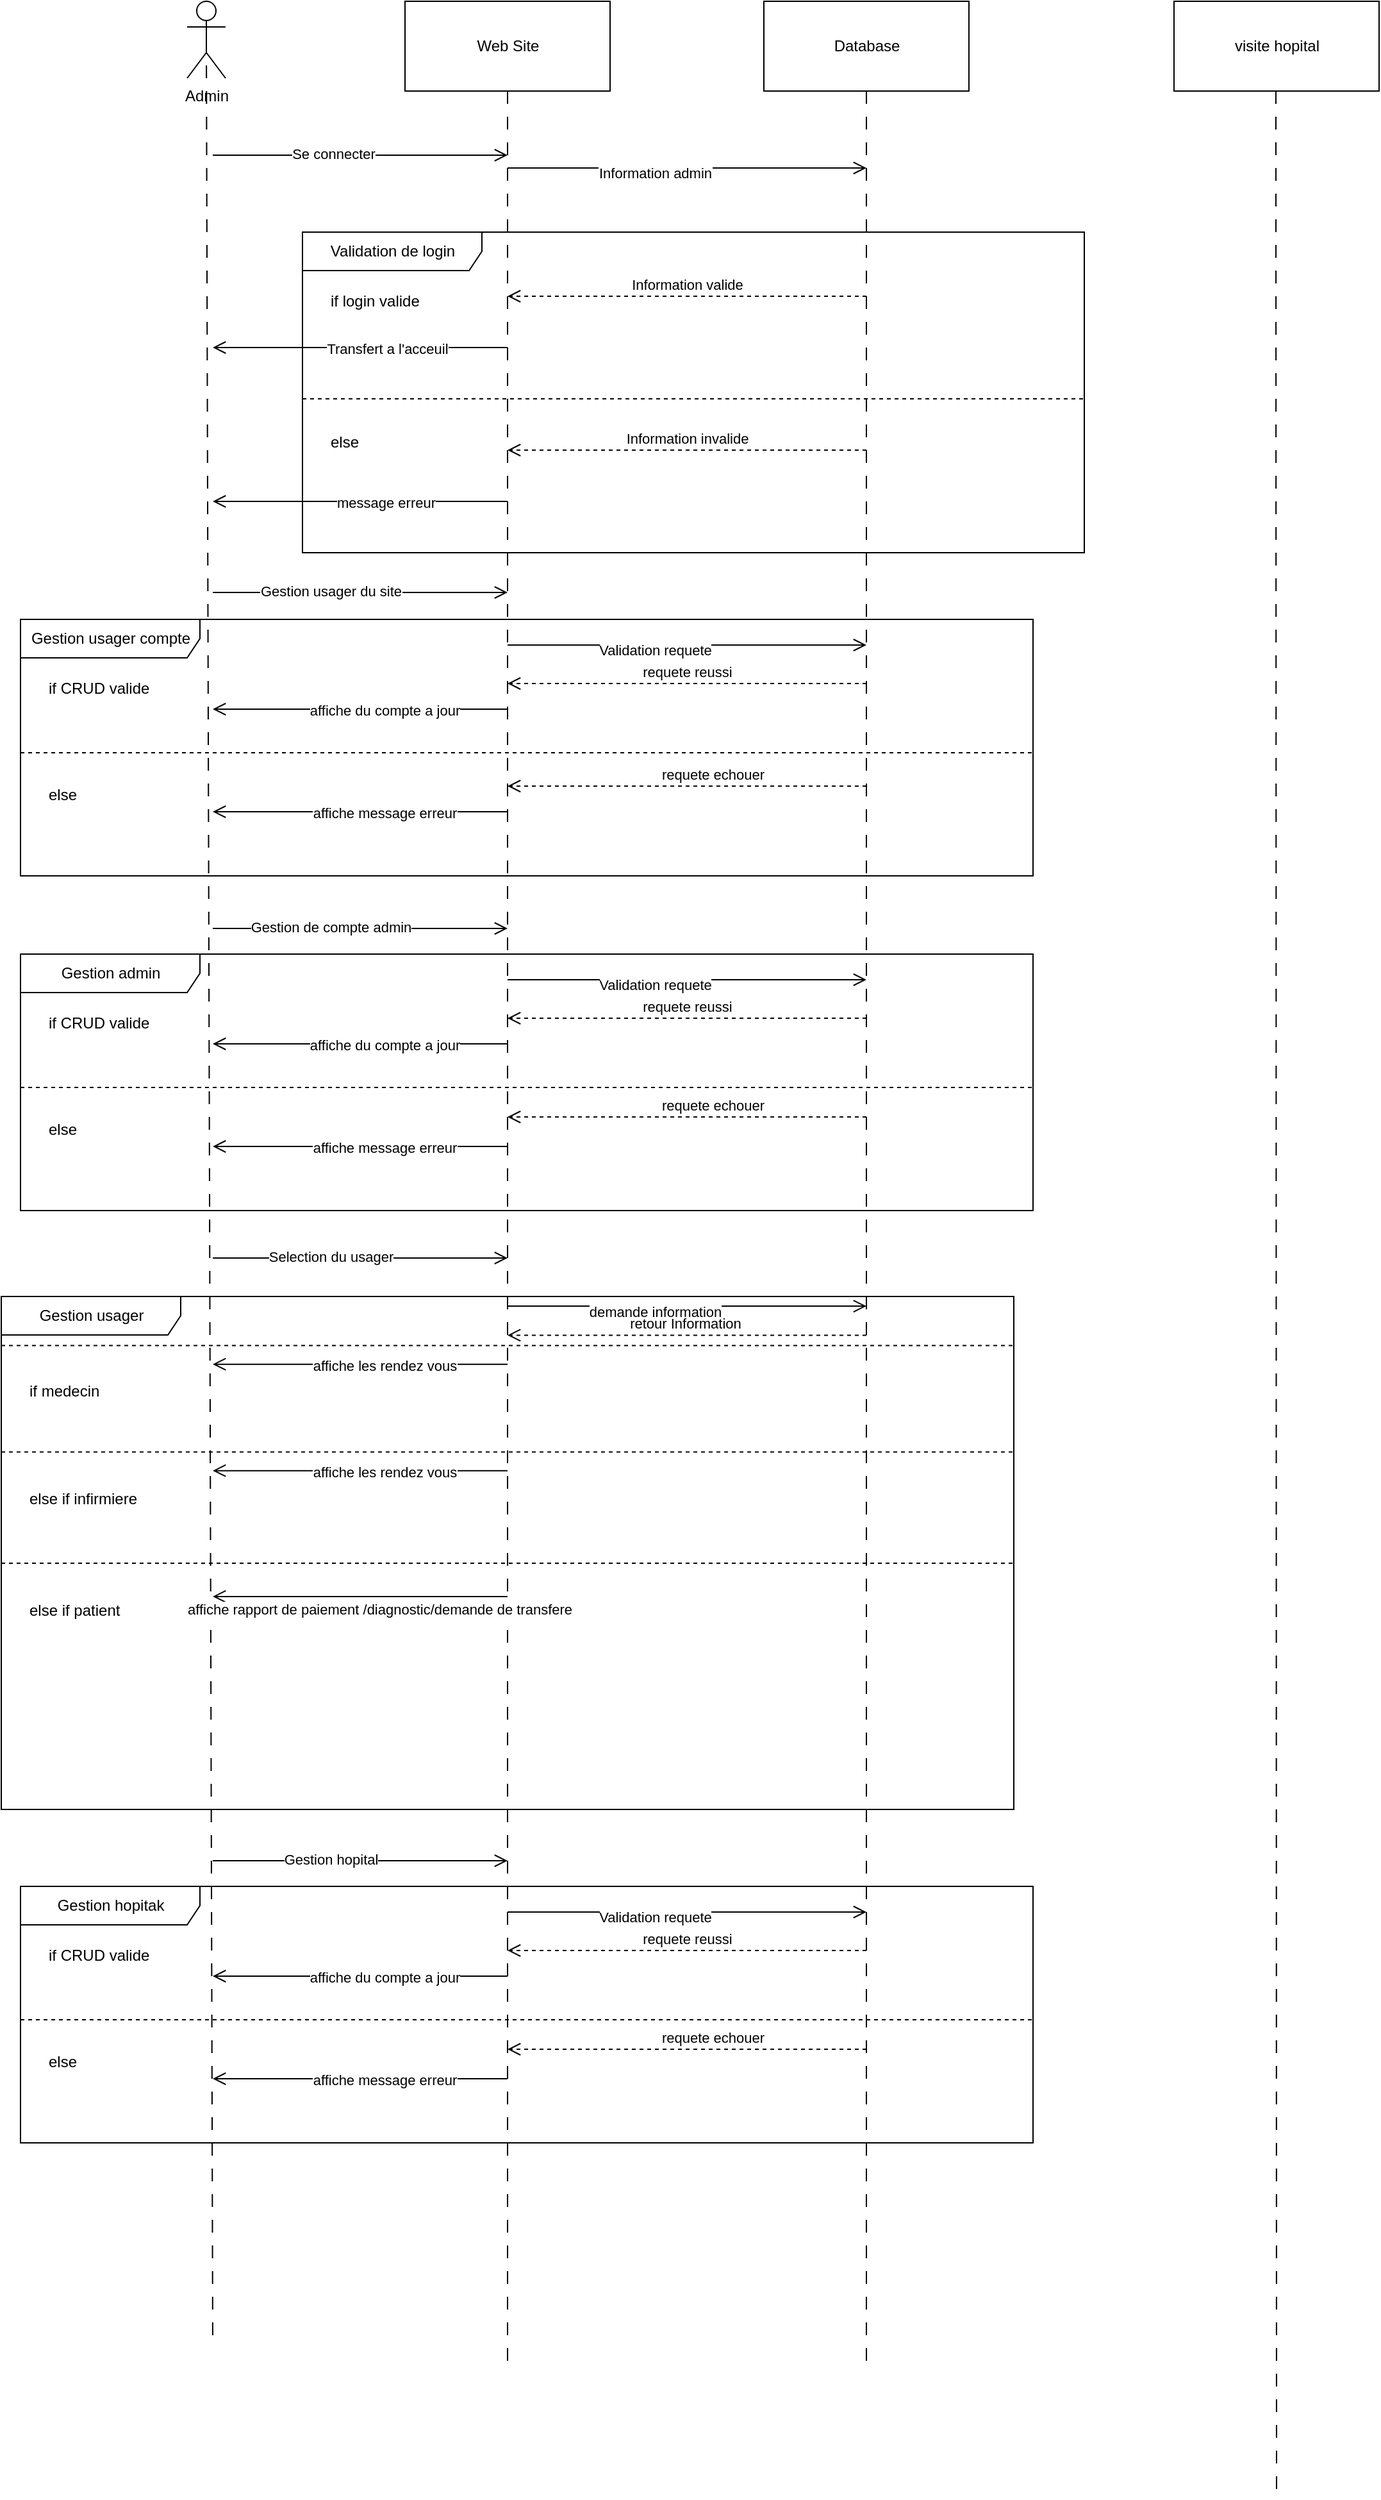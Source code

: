<mxfile version="15.8.7" type="device"><diagram id="fwd8M2s1NlIsHdQnqqOC" name="Page-1"><mxGraphModel dx="1422" dy="865" grid="1" gridSize="10" guides="1" tooltips="1" connect="1" arrows="1" fold="1" page="1" pageScale="1" pageWidth="3300" pageHeight="4681" math="0" shadow="0"><root><mxCell id="0"/><mxCell id="1" parent="0"/><mxCell id="oa8hQklX-0XHlVbNp4vl-13" value="Validation de login" style="shape=umlFrame;tabWidth=110;tabHeight=30;tabPosition=left;html=1;boundedLbl=1;labelInHeader=1;width=140;height=30;" parent="1" vertex="1"><mxGeometry x="360" y="260" width="610" height="250" as="geometry"/></mxCell><mxCell id="oa8hQklX-0XHlVbNp4vl-14" value="if login valide" style="text" parent="oa8hQklX-0XHlVbNp4vl-13" vertex="1"><mxGeometry width="100" height="20" relative="1" as="geometry"><mxPoint x="20" y="40" as="offset"/></mxGeometry></mxCell><mxCell id="oa8hQklX-0XHlVbNp4vl-15" value="else " style="line;strokeWidth=1;dashed=1;labelPosition=center;verticalLabelPosition=bottom;align=left;verticalAlign=top;spacingLeft=20;spacingTop=15;" parent="oa8hQklX-0XHlVbNp4vl-13" vertex="1"><mxGeometry y="125" width="610.0" height="10" as="geometry"/></mxCell><mxCell id="oa8hQklX-0XHlVbNp4vl-26" value="" style="endArrow=open;startArrow=none;endFill=0;startFill=0;endSize=8;html=1;verticalAlign=bottom;labelBackgroundColor=none;strokeWidth=1;rounded=0;" parent="oa8hQklX-0XHlVbNp4vl-13" edge="1"><mxGeometry width="160" relative="1" as="geometry"><mxPoint x="160" y="90" as="sourcePoint"/><mxPoint x="-70" y="90" as="targetPoint"/></mxGeometry></mxCell><mxCell id="oa8hQklX-0XHlVbNp4vl-27" value="Transfert a l'acceuil" style="edgeLabel;html=1;align=center;verticalAlign=middle;resizable=0;points=[];" parent="oa8hQklX-0XHlVbNp4vl-26" vertex="1" connectable="0"><mxGeometry x="-0.183" y="1" relative="1" as="geometry"><mxPoint as="offset"/></mxGeometry></mxCell><mxCell id="oa8hQklX-0XHlVbNp4vl-1" value="Admin" style="shape=umlActor;verticalLabelPosition=bottom;verticalAlign=top;html=1;" parent="1" vertex="1"><mxGeometry x="270" y="80" width="30" height="60" as="geometry"/></mxCell><mxCell id="oa8hQklX-0XHlVbNp4vl-2" value="Database" style="text;html=1;align=center;verticalAlign=middle;dashed=0;fillColor=#ffffff;strokeColor=#000000;" parent="1" vertex="1"><mxGeometry x="720" y="80" width="160" height="70" as="geometry"/></mxCell><mxCell id="oa8hQklX-0XHlVbNp4vl-3" value="Web Site" style="text;html=1;align=center;verticalAlign=middle;dashed=0;fillColor=#ffffff;strokeColor=#000000;" parent="1" vertex="1"><mxGeometry x="440" y="80" width="160" height="70" as="geometry"/></mxCell><mxCell id="oa8hQklX-0XHlVbNp4vl-4" value="" style="endArrow=none;startArrow=none;endFill=0;startFill=0;endSize=8;html=1;verticalAlign=bottom;dashed=1;labelBackgroundColor=none;dashPattern=10 10;rounded=0;exitX=0.5;exitY=0.5;exitDx=0;exitDy=0;exitPerimeter=0;" parent="1" source="oa8hQklX-0XHlVbNp4vl-1" edge="1"><mxGeometry width="160" relative="1" as="geometry"><mxPoint x="640" y="470" as="sourcePoint"/><mxPoint x="290" y="1910" as="targetPoint"/></mxGeometry></mxCell><mxCell id="oa8hQklX-0XHlVbNp4vl-6" value="" style="endArrow=none;startArrow=none;endFill=0;startFill=0;endSize=8;html=1;verticalAlign=bottom;dashed=1;labelBackgroundColor=none;dashPattern=10 10;rounded=0;exitX=0.5;exitY=1;exitDx=0;exitDy=0;" parent="1" source="oa8hQklX-0XHlVbNp4vl-3" edge="1"><mxGeometry width="160" relative="1" as="geometry"><mxPoint x="295" y="120" as="sourcePoint"/><mxPoint x="520" y="1920" as="targetPoint"/></mxGeometry></mxCell><mxCell id="oa8hQklX-0XHlVbNp4vl-7" value="" style="endArrow=none;startArrow=none;endFill=0;startFill=0;endSize=8;html=1;verticalAlign=bottom;dashed=1;labelBackgroundColor=none;dashPattern=10 10;rounded=0;exitX=0.5;exitY=1;exitDx=0;exitDy=0;" parent="1" source="oa8hQklX-0XHlVbNp4vl-2" edge="1"><mxGeometry width="160" relative="1" as="geometry"><mxPoint x="305" y="130" as="sourcePoint"/><mxPoint x="800" y="1930" as="targetPoint"/></mxGeometry></mxCell><mxCell id="oa8hQklX-0XHlVbNp4vl-8" value="" style="endArrow=open;startArrow=none;endFill=0;startFill=0;endSize=8;html=1;verticalAlign=bottom;labelBackgroundColor=none;strokeWidth=1;rounded=0;" parent="1" edge="1"><mxGeometry width="160" relative="1" as="geometry"><mxPoint x="290" y="200" as="sourcePoint"/><mxPoint x="520" y="200" as="targetPoint"/></mxGeometry></mxCell><mxCell id="oa8hQklX-0XHlVbNp4vl-9" value="Se connecter" style="edgeLabel;html=1;align=center;verticalAlign=middle;resizable=0;points=[];" parent="oa8hQklX-0XHlVbNp4vl-8" vertex="1" connectable="0"><mxGeometry x="-0.183" y="1" relative="1" as="geometry"><mxPoint as="offset"/></mxGeometry></mxCell><mxCell id="oa8hQklX-0XHlVbNp4vl-10" value="" style="endArrow=open;startArrow=none;endFill=0;startFill=0;endSize=8;html=1;verticalAlign=bottom;labelBackgroundColor=none;strokeWidth=1;rounded=0;" parent="1" edge="1"><mxGeometry width="160" relative="1" as="geometry"><mxPoint x="520" y="210" as="sourcePoint"/><mxPoint x="800" y="210" as="targetPoint"/></mxGeometry></mxCell><mxCell id="oa8hQklX-0XHlVbNp4vl-12" value="Information admin" style="edgeLabel;html=1;align=center;verticalAlign=middle;resizable=0;points=[];" parent="oa8hQklX-0XHlVbNp4vl-10" vertex="1" connectable="0"><mxGeometry x="-0.179" y="-4" relative="1" as="geometry"><mxPoint as="offset"/></mxGeometry></mxCell><mxCell id="oa8hQklX-0XHlVbNp4vl-17" value="Information valide" style="endArrow=open;startArrow=none;endFill=0;startFill=0;endSize=8;html=1;verticalAlign=bottom;dashed=1;labelBackgroundColor=none;rounded=0;" parent="1" edge="1"><mxGeometry width="160" relative="1" as="geometry"><mxPoint x="800" y="310" as="sourcePoint"/><mxPoint x="520" y="310" as="targetPoint"/></mxGeometry></mxCell><mxCell id="oa8hQklX-0XHlVbNp4vl-28" value="Information invalide" style="endArrow=open;startArrow=none;endFill=0;startFill=0;endSize=8;html=1;verticalAlign=bottom;dashed=1;labelBackgroundColor=none;rounded=0;" parent="1" edge="1"><mxGeometry width="160" relative="1" as="geometry"><mxPoint x="800" y="430" as="sourcePoint"/><mxPoint x="520" y="430" as="targetPoint"/></mxGeometry></mxCell><mxCell id="oa8hQklX-0XHlVbNp4vl-29" value="" style="endArrow=open;startArrow=none;endFill=0;startFill=0;endSize=8;html=1;verticalAlign=bottom;labelBackgroundColor=none;strokeWidth=1;rounded=0;" parent="1" edge="1"><mxGeometry width="160" relative="1" as="geometry"><mxPoint x="520" y="470" as="sourcePoint"/><mxPoint x="290" y="470" as="targetPoint"/></mxGeometry></mxCell><mxCell id="oa8hQklX-0XHlVbNp4vl-30" value="message erreur" style="edgeLabel;html=1;align=center;verticalAlign=middle;resizable=0;points=[];" parent="oa8hQklX-0XHlVbNp4vl-29" vertex="1" connectable="0"><mxGeometry x="-0.183" y="1" relative="1" as="geometry"><mxPoint x="-1" as="offset"/></mxGeometry></mxCell><mxCell id="oa8hQklX-0XHlVbNp4vl-83" value="visite hopital" style="text;html=1;align=center;verticalAlign=middle;dashed=0;fillColor=#ffffff;strokeColor=#000000;" parent="1" vertex="1"><mxGeometry x="1040" y="80" width="160" height="70" as="geometry"/></mxCell><mxCell id="oa8hQklX-0XHlVbNp4vl-85" value="" style="endArrow=none;startArrow=none;endFill=0;startFill=0;endSize=8;html=1;verticalAlign=bottom;dashed=1;labelBackgroundColor=none;dashPattern=10 10;rounded=0;exitX=0.5;exitY=1;exitDx=0;exitDy=0;" parent="1" edge="1"><mxGeometry width="160" relative="1" as="geometry"><mxPoint x="1119.5" y="150" as="sourcePoint"/><mxPoint x="1120" y="2026" as="targetPoint"/></mxGeometry></mxCell><mxCell id="L6XwMtHjksA28QNh0bUc-1" value="Gestion admin" style="shape=umlFrame;tabWidth=110;tabHeight=30;tabPosition=left;html=1;boundedLbl=1;labelInHeader=1;width=140;height=30;" parent="1" vertex="1"><mxGeometry x="140" y="823" width="790" height="200" as="geometry"/></mxCell><mxCell id="L6XwMtHjksA28QNh0bUc-2" value="if CRUD valide" style="text" parent="L6XwMtHjksA28QNh0bUc-1" vertex="1"><mxGeometry width="100" height="20" relative="1" as="geometry"><mxPoint x="20" y="40" as="offset"/></mxGeometry></mxCell><mxCell id="L6XwMtHjksA28QNh0bUc-3" value="else " style="line;strokeWidth=1;dashed=1;labelPosition=center;verticalLabelPosition=bottom;align=left;verticalAlign=top;spacingLeft=20;spacingTop=15;" parent="L6XwMtHjksA28QNh0bUc-1" vertex="1"><mxGeometry y="100" width="790.0" height="8" as="geometry"/></mxCell><mxCell id="L6XwMtHjksA28QNh0bUc-4" value="" style="endArrow=open;startArrow=none;endFill=0;startFill=0;endSize=8;html=1;verticalAlign=bottom;labelBackgroundColor=none;strokeWidth=1;rounded=0;" parent="L6XwMtHjksA28QNh0bUc-1" edge="1"><mxGeometry width="160" relative="1" as="geometry"><mxPoint x="380.0" y="20" as="sourcePoint"/><mxPoint x="660" y="20" as="targetPoint"/></mxGeometry></mxCell><mxCell id="L6XwMtHjksA28QNh0bUc-5" value="Validation requete" style="edgeLabel;html=1;align=center;verticalAlign=middle;resizable=0;points=[];" parent="L6XwMtHjksA28QNh0bUc-4" vertex="1" connectable="0"><mxGeometry x="-0.179" y="-4" relative="1" as="geometry"><mxPoint as="offset"/></mxGeometry></mxCell><mxCell id="L6XwMtHjksA28QNh0bUc-6" value="" style="endArrow=open;startArrow=none;endFill=0;startFill=0;endSize=8;html=1;verticalAlign=bottom;labelBackgroundColor=none;strokeWidth=1;rounded=0;" parent="L6XwMtHjksA28QNh0bUc-1" edge="1"><mxGeometry width="160" relative="1" as="geometry"><mxPoint x="380.0" y="70" as="sourcePoint"/><mxPoint x="150.0" y="70" as="targetPoint"/></mxGeometry></mxCell><mxCell id="L6XwMtHjksA28QNh0bUc-7" value="affiche du compte a jour" style="edgeLabel;html=1;align=center;verticalAlign=middle;resizable=0;points=[];" parent="L6XwMtHjksA28QNh0bUc-6" vertex="1" connectable="0"><mxGeometry x="-0.183" y="1" relative="1" as="geometry"><mxPoint x="-2" as="offset"/></mxGeometry></mxCell><mxCell id="L6XwMtHjksA28QNh0bUc-8" value="requete echouer" style="endArrow=open;startArrow=none;endFill=0;startFill=0;endSize=8;html=1;verticalAlign=bottom;dashed=1;labelBackgroundColor=none;rounded=0;" parent="L6XwMtHjksA28QNh0bUc-1" edge="1"><mxGeometry x="-0.143" width="160" relative="1" as="geometry"><mxPoint x="660" y="127" as="sourcePoint"/><mxPoint x="380.0" y="127" as="targetPoint"/><mxPoint as="offset"/></mxGeometry></mxCell><mxCell id="L6XwMtHjksA28QNh0bUc-9" value="" style="endArrow=open;startArrow=none;endFill=0;startFill=0;endSize=8;html=1;verticalAlign=bottom;labelBackgroundColor=none;strokeWidth=1;rounded=0;" parent="L6XwMtHjksA28QNh0bUc-1" edge="1"><mxGeometry width="160" relative="1" as="geometry"><mxPoint x="380.0" y="150" as="sourcePoint"/><mxPoint x="150.0" y="150" as="targetPoint"/></mxGeometry></mxCell><mxCell id="L6XwMtHjksA28QNh0bUc-10" value="affiche message erreur" style="edgeLabel;html=1;align=center;verticalAlign=middle;resizable=0;points=[];" parent="L6XwMtHjksA28QNh0bUc-9" vertex="1" connectable="0"><mxGeometry x="-0.183" y="1" relative="1" as="geometry"><mxPoint x="-2" as="offset"/></mxGeometry></mxCell><mxCell id="L6XwMtHjksA28QNh0bUc-13" value="requete reussi" style="endArrow=open;startArrow=none;endFill=0;startFill=0;endSize=8;html=1;verticalAlign=bottom;dashed=1;labelBackgroundColor=none;rounded=0;" parent="L6XwMtHjksA28QNh0bUc-1" edge="1"><mxGeometry width="160" relative="1" as="geometry"><mxPoint x="660" y="50" as="sourcePoint"/><mxPoint x="380" y="50" as="targetPoint"/><mxPoint as="offset"/></mxGeometry></mxCell><mxCell id="L6XwMtHjksA28QNh0bUc-11" value="" style="endArrow=open;startArrow=none;endFill=0;startFill=0;endSize=8;html=1;verticalAlign=bottom;labelBackgroundColor=none;strokeWidth=1;rounded=0;" parent="1" edge="1"><mxGeometry width="160" relative="1" as="geometry"><mxPoint x="290" y="803" as="sourcePoint"/><mxPoint x="520" y="803" as="targetPoint"/></mxGeometry></mxCell><mxCell id="L6XwMtHjksA28QNh0bUc-12" value="Gestion de compte admin" style="edgeLabel;html=1;align=center;verticalAlign=middle;resizable=0;points=[];" parent="L6XwMtHjksA28QNh0bUc-11" vertex="1" connectable="0"><mxGeometry x="-0.183" y="1" relative="1" as="geometry"><mxPoint x="-2" as="offset"/></mxGeometry></mxCell><mxCell id="L6XwMtHjksA28QNh0bUc-14" value="Gestion usager compte" style="shape=umlFrame;tabWidth=110;tabHeight=30;tabPosition=left;html=1;boundedLbl=1;labelInHeader=1;width=140;height=30;" parent="1" vertex="1"><mxGeometry x="140" y="562" width="790" height="200" as="geometry"/></mxCell><mxCell id="L6XwMtHjksA28QNh0bUc-15" value="if CRUD valide" style="text" parent="L6XwMtHjksA28QNh0bUc-14" vertex="1"><mxGeometry width="100" height="20" relative="1" as="geometry"><mxPoint x="20" y="40" as="offset"/></mxGeometry></mxCell><mxCell id="L6XwMtHjksA28QNh0bUc-16" value="else " style="line;strokeWidth=1;dashed=1;labelPosition=center;verticalLabelPosition=bottom;align=left;verticalAlign=top;spacingLeft=20;spacingTop=15;" parent="L6XwMtHjksA28QNh0bUc-14" vertex="1"><mxGeometry y="100" width="790.0" height="8" as="geometry"/></mxCell><mxCell id="L6XwMtHjksA28QNh0bUc-17" value="" style="endArrow=open;startArrow=none;endFill=0;startFill=0;endSize=8;html=1;verticalAlign=bottom;labelBackgroundColor=none;strokeWidth=1;rounded=0;" parent="L6XwMtHjksA28QNh0bUc-14" edge="1"><mxGeometry width="160" relative="1" as="geometry"><mxPoint x="380.0" y="20" as="sourcePoint"/><mxPoint x="660" y="20" as="targetPoint"/></mxGeometry></mxCell><mxCell id="L6XwMtHjksA28QNh0bUc-18" value="Validation requete" style="edgeLabel;html=1;align=center;verticalAlign=middle;resizable=0;points=[];" parent="L6XwMtHjksA28QNh0bUc-17" vertex="1" connectable="0"><mxGeometry x="-0.179" y="-4" relative="1" as="geometry"><mxPoint as="offset"/></mxGeometry></mxCell><mxCell id="L6XwMtHjksA28QNh0bUc-19" value="" style="endArrow=open;startArrow=none;endFill=0;startFill=0;endSize=8;html=1;verticalAlign=bottom;labelBackgroundColor=none;strokeWidth=1;rounded=0;" parent="L6XwMtHjksA28QNh0bUc-14" edge="1"><mxGeometry width="160" relative="1" as="geometry"><mxPoint x="380.0" y="70" as="sourcePoint"/><mxPoint x="150.0" y="70" as="targetPoint"/></mxGeometry></mxCell><mxCell id="L6XwMtHjksA28QNh0bUc-20" value="affiche du compte a jour" style="edgeLabel;html=1;align=center;verticalAlign=middle;resizable=0;points=[];" parent="L6XwMtHjksA28QNh0bUc-19" vertex="1" connectable="0"><mxGeometry x="-0.183" y="1" relative="1" as="geometry"><mxPoint x="-2" as="offset"/></mxGeometry></mxCell><mxCell id="L6XwMtHjksA28QNh0bUc-21" value="requete echouer" style="endArrow=open;startArrow=none;endFill=0;startFill=0;endSize=8;html=1;verticalAlign=bottom;dashed=1;labelBackgroundColor=none;rounded=0;" parent="L6XwMtHjksA28QNh0bUc-14" edge="1"><mxGeometry x="-0.143" width="160" relative="1" as="geometry"><mxPoint x="660" y="130" as="sourcePoint"/><mxPoint x="380.0" y="130" as="targetPoint"/><mxPoint as="offset"/></mxGeometry></mxCell><mxCell id="L6XwMtHjksA28QNh0bUc-22" value="" style="endArrow=open;startArrow=none;endFill=0;startFill=0;endSize=8;html=1;verticalAlign=bottom;labelBackgroundColor=none;strokeWidth=1;rounded=0;" parent="L6XwMtHjksA28QNh0bUc-14" edge="1"><mxGeometry width="160" relative="1" as="geometry"><mxPoint x="380.0" y="150" as="sourcePoint"/><mxPoint x="150.0" y="150" as="targetPoint"/></mxGeometry></mxCell><mxCell id="L6XwMtHjksA28QNh0bUc-23" value="affiche message erreur" style="edgeLabel;html=1;align=center;verticalAlign=middle;resizable=0;points=[];" parent="L6XwMtHjksA28QNh0bUc-22" vertex="1" connectable="0"><mxGeometry x="-0.183" y="1" relative="1" as="geometry"><mxPoint x="-2" as="offset"/></mxGeometry></mxCell><mxCell id="L6XwMtHjksA28QNh0bUc-26" value="requete reussi" style="endArrow=open;startArrow=none;endFill=0;startFill=0;endSize=8;html=1;verticalAlign=bottom;dashed=1;labelBackgroundColor=none;rounded=0;" parent="L6XwMtHjksA28QNh0bUc-14" edge="1"><mxGeometry width="160" relative="1" as="geometry"><mxPoint x="660" y="50" as="sourcePoint"/><mxPoint x="380" y="50" as="targetPoint"/><mxPoint as="offset"/></mxGeometry></mxCell><mxCell id="Lr0Ke-OkLhAXiUC1w03F-1" value="" style="endArrow=open;startArrow=none;endFill=0;startFill=0;endSize=8;html=1;verticalAlign=bottom;labelBackgroundColor=none;strokeWidth=1;rounded=0;" edge="1" parent="1"><mxGeometry width="160" relative="1" as="geometry"><mxPoint x="290" y="541" as="sourcePoint"/><mxPoint x="520" y="541" as="targetPoint"/></mxGeometry></mxCell><mxCell id="Lr0Ke-OkLhAXiUC1w03F-2" value="Gestion usager du site" style="edgeLabel;html=1;align=center;verticalAlign=middle;resizable=0;points=[];" vertex="1" connectable="0" parent="Lr0Ke-OkLhAXiUC1w03F-1"><mxGeometry x="-0.183" y="1" relative="1" as="geometry"><mxPoint x="-2" as="offset"/></mxGeometry></mxCell><mxCell id="Lr0Ke-OkLhAXiUC1w03F-3" value="Gestion usager" style="shape=umlFrame;tabWidth=110;tabHeight=30;tabPosition=left;html=1;boundedLbl=1;labelInHeader=1;width=140;height=30;" vertex="1" parent="1"><mxGeometry x="125" y="1090" width="790" height="400" as="geometry"/></mxCell><mxCell id="Lr0Ke-OkLhAXiUC1w03F-4" value="if medecin" style="text" vertex="1" parent="Lr0Ke-OkLhAXiUC1w03F-3"><mxGeometry width="100" height="20" relative="1" as="geometry"><mxPoint x="20" y="60" as="offset"/></mxGeometry></mxCell><mxCell id="Lr0Ke-OkLhAXiUC1w03F-5" value="else if patient " style="line;strokeWidth=1;dashed=1;labelPosition=center;verticalLabelPosition=bottom;align=left;verticalAlign=top;spacingLeft=20;spacingTop=15;" vertex="1" parent="Lr0Ke-OkLhAXiUC1w03F-3"><mxGeometry y="200.0" width="790.0" height="16" as="geometry"/></mxCell><mxCell id="Lr0Ke-OkLhAXiUC1w03F-16" value="else if infirmiere" style="line;strokeWidth=1;dashed=1;labelPosition=center;verticalLabelPosition=bottom;align=left;verticalAlign=top;spacingLeft=20;spacingTop=15;" vertex="1" parent="Lr0Ke-OkLhAXiUC1w03F-3"><mxGeometry y="113.208" width="790.0" height="16" as="geometry"/></mxCell><mxCell id="Lr0Ke-OkLhAXiUC1w03F-17" value="" style="endArrow=open;startArrow=none;endFill=0;startFill=0;endSize=8;html=1;verticalAlign=bottom;labelBackgroundColor=none;strokeWidth=1;rounded=0;" edge="1" parent="Lr0Ke-OkLhAXiUC1w03F-3"><mxGeometry width="160" relative="1" as="geometry"><mxPoint x="395" y="7.547" as="sourcePoint"/><mxPoint x="675" y="7.547" as="targetPoint"/></mxGeometry></mxCell><mxCell id="Lr0Ke-OkLhAXiUC1w03F-18" value="demande information" style="edgeLabel;html=1;align=center;verticalAlign=middle;resizable=0;points=[];" vertex="1" connectable="0" parent="Lr0Ke-OkLhAXiUC1w03F-17"><mxGeometry x="-0.179" y="-4" relative="1" as="geometry"><mxPoint as="offset"/></mxGeometry></mxCell><mxCell id="Lr0Ke-OkLhAXiUC1w03F-19" value="retour Information&amp;nbsp;" style="endArrow=open;startArrow=none;endFill=0;startFill=0;endSize=8;html=1;verticalAlign=bottom;dashed=1;labelBackgroundColor=none;rounded=0;" edge="1" parent="Lr0Ke-OkLhAXiUC1w03F-3"><mxGeometry width="160" relative="1" as="geometry"><mxPoint x="675" y="30.189" as="sourcePoint"/><mxPoint x="395" y="30.189" as="targetPoint"/><mxPoint as="offset"/></mxGeometry></mxCell><mxCell id="Lr0Ke-OkLhAXiUC1w03F-22" value="" style="line;strokeWidth=1;dashed=1;labelPosition=center;verticalLabelPosition=bottom;align=left;verticalAlign=top;spacingLeft=20;spacingTop=15;" vertex="1" parent="Lr0Ke-OkLhAXiUC1w03F-3"><mxGeometry y="30.189" width="790.0" height="16" as="geometry"/></mxCell><mxCell id="Lr0Ke-OkLhAXiUC1w03F-23" value="" style="endArrow=open;startArrow=none;endFill=0;startFill=0;endSize=8;html=1;verticalAlign=bottom;labelBackgroundColor=none;strokeWidth=1;rounded=0;" edge="1" parent="Lr0Ke-OkLhAXiUC1w03F-3"><mxGeometry width="160" relative="1" as="geometry"><mxPoint x="395" y="52.83" as="sourcePoint"/><mxPoint x="165" y="52.83" as="targetPoint"/></mxGeometry></mxCell><mxCell id="Lr0Ke-OkLhAXiUC1w03F-24" value="affiche les rendez vous" style="edgeLabel;html=1;align=center;verticalAlign=middle;resizable=0;points=[];" vertex="1" connectable="0" parent="Lr0Ke-OkLhAXiUC1w03F-23"><mxGeometry x="-0.183" y="1" relative="1" as="geometry"><mxPoint x="-2" as="offset"/></mxGeometry></mxCell><mxCell id="Lr0Ke-OkLhAXiUC1w03F-25" value="" style="endArrow=open;startArrow=none;endFill=0;startFill=0;endSize=8;html=1;verticalAlign=bottom;labelBackgroundColor=none;strokeWidth=1;rounded=0;" edge="1" parent="Lr0Ke-OkLhAXiUC1w03F-3"><mxGeometry width="160" relative="1" as="geometry"><mxPoint x="395" y="135.849" as="sourcePoint"/><mxPoint x="165" y="135.849" as="targetPoint"/></mxGeometry></mxCell><mxCell id="Lr0Ke-OkLhAXiUC1w03F-26" value="affiche les rendez vous" style="edgeLabel;html=1;align=center;verticalAlign=middle;resizable=0;points=[];" vertex="1" connectable="0" parent="Lr0Ke-OkLhAXiUC1w03F-25"><mxGeometry x="-0.183" y="1" relative="1" as="geometry"><mxPoint x="-2" as="offset"/></mxGeometry></mxCell><mxCell id="Lr0Ke-OkLhAXiUC1w03F-27" value="" style="endArrow=open;startArrow=none;endFill=0;startFill=0;endSize=8;html=1;verticalAlign=bottom;labelBackgroundColor=none;strokeWidth=1;rounded=0;" edge="1" parent="Lr0Ke-OkLhAXiUC1w03F-3"><mxGeometry width="160" relative="1" as="geometry"><mxPoint x="395" y="233.962" as="sourcePoint"/><mxPoint x="165" y="233.962" as="targetPoint"/></mxGeometry></mxCell><mxCell id="Lr0Ke-OkLhAXiUC1w03F-28" value="affiche rapport de paiement /diagnostic/demande de transfere" style="edgeLabel;html=1;align=center;verticalAlign=middle;resizable=0;points=[];" vertex="1" connectable="0" parent="Lr0Ke-OkLhAXiUC1w03F-27"><mxGeometry x="-0.183" y="1" relative="1" as="geometry"><mxPoint x="-6" y="9" as="offset"/></mxGeometry></mxCell><mxCell id="Lr0Ke-OkLhAXiUC1w03F-14" value="" style="endArrow=open;startArrow=none;endFill=0;startFill=0;endSize=8;html=1;verticalAlign=bottom;labelBackgroundColor=none;strokeWidth=1;rounded=0;" edge="1" parent="1"><mxGeometry width="160" relative="1" as="geometry"><mxPoint x="290" y="1060" as="sourcePoint"/><mxPoint x="520" y="1060" as="targetPoint"/></mxGeometry></mxCell><mxCell id="Lr0Ke-OkLhAXiUC1w03F-15" value="Selection du usager" style="edgeLabel;html=1;align=center;verticalAlign=middle;resizable=0;points=[];" vertex="1" connectable="0" parent="Lr0Ke-OkLhAXiUC1w03F-14"><mxGeometry x="-0.183" y="1" relative="1" as="geometry"><mxPoint x="-2" as="offset"/></mxGeometry></mxCell><mxCell id="Lr0Ke-OkLhAXiUC1w03F-29" value="Gestion hopitak" style="shape=umlFrame;tabWidth=110;tabHeight=30;tabPosition=left;html=1;boundedLbl=1;labelInHeader=1;width=140;height=30;" vertex="1" parent="1"><mxGeometry x="140" y="1550" width="790" height="200" as="geometry"/></mxCell><mxCell id="Lr0Ke-OkLhAXiUC1w03F-30" value="if CRUD valide" style="text" vertex="1" parent="Lr0Ke-OkLhAXiUC1w03F-29"><mxGeometry width="100" height="20" relative="1" as="geometry"><mxPoint x="20" y="40" as="offset"/></mxGeometry></mxCell><mxCell id="Lr0Ke-OkLhAXiUC1w03F-31" value="else " style="line;strokeWidth=1;dashed=1;labelPosition=center;verticalLabelPosition=bottom;align=left;verticalAlign=top;spacingLeft=20;spacingTop=15;" vertex="1" parent="Lr0Ke-OkLhAXiUC1w03F-29"><mxGeometry y="100" width="790.0" height="8" as="geometry"/></mxCell><mxCell id="Lr0Ke-OkLhAXiUC1w03F-32" value="" style="endArrow=open;startArrow=none;endFill=0;startFill=0;endSize=8;html=1;verticalAlign=bottom;labelBackgroundColor=none;strokeWidth=1;rounded=0;" edge="1" parent="Lr0Ke-OkLhAXiUC1w03F-29"><mxGeometry width="160" relative="1" as="geometry"><mxPoint x="380.0" y="20" as="sourcePoint"/><mxPoint x="660" y="20" as="targetPoint"/></mxGeometry></mxCell><mxCell id="Lr0Ke-OkLhAXiUC1w03F-33" value="Validation requete" style="edgeLabel;html=1;align=center;verticalAlign=middle;resizable=0;points=[];" vertex="1" connectable="0" parent="Lr0Ke-OkLhAXiUC1w03F-32"><mxGeometry x="-0.179" y="-4" relative="1" as="geometry"><mxPoint as="offset"/></mxGeometry></mxCell><mxCell id="Lr0Ke-OkLhAXiUC1w03F-34" value="" style="endArrow=open;startArrow=none;endFill=0;startFill=0;endSize=8;html=1;verticalAlign=bottom;labelBackgroundColor=none;strokeWidth=1;rounded=0;" edge="1" parent="Lr0Ke-OkLhAXiUC1w03F-29"><mxGeometry width="160" relative="1" as="geometry"><mxPoint x="380.0" y="70" as="sourcePoint"/><mxPoint x="150.0" y="70" as="targetPoint"/></mxGeometry></mxCell><mxCell id="Lr0Ke-OkLhAXiUC1w03F-35" value="affiche du compte a jour" style="edgeLabel;html=1;align=center;verticalAlign=middle;resizable=0;points=[];" vertex="1" connectable="0" parent="Lr0Ke-OkLhAXiUC1w03F-34"><mxGeometry x="-0.183" y="1" relative="1" as="geometry"><mxPoint x="-2" as="offset"/></mxGeometry></mxCell><mxCell id="Lr0Ke-OkLhAXiUC1w03F-36" value="requete echouer" style="endArrow=open;startArrow=none;endFill=0;startFill=0;endSize=8;html=1;verticalAlign=bottom;dashed=1;labelBackgroundColor=none;rounded=0;" edge="1" parent="Lr0Ke-OkLhAXiUC1w03F-29"><mxGeometry x="-0.143" width="160" relative="1" as="geometry"><mxPoint x="660" y="127" as="sourcePoint"/><mxPoint x="380.0" y="127" as="targetPoint"/><mxPoint as="offset"/></mxGeometry></mxCell><mxCell id="Lr0Ke-OkLhAXiUC1w03F-37" value="" style="endArrow=open;startArrow=none;endFill=0;startFill=0;endSize=8;html=1;verticalAlign=bottom;labelBackgroundColor=none;strokeWidth=1;rounded=0;" edge="1" parent="Lr0Ke-OkLhAXiUC1w03F-29"><mxGeometry width="160" relative="1" as="geometry"><mxPoint x="380.0" y="150" as="sourcePoint"/><mxPoint x="150.0" y="150" as="targetPoint"/></mxGeometry></mxCell><mxCell id="Lr0Ke-OkLhAXiUC1w03F-38" value="affiche message erreur" style="edgeLabel;html=1;align=center;verticalAlign=middle;resizable=0;points=[];" vertex="1" connectable="0" parent="Lr0Ke-OkLhAXiUC1w03F-37"><mxGeometry x="-0.183" y="1" relative="1" as="geometry"><mxPoint x="-2" as="offset"/></mxGeometry></mxCell><mxCell id="Lr0Ke-OkLhAXiUC1w03F-39" value="requete reussi" style="endArrow=open;startArrow=none;endFill=0;startFill=0;endSize=8;html=1;verticalAlign=bottom;dashed=1;labelBackgroundColor=none;rounded=0;" edge="1" parent="Lr0Ke-OkLhAXiUC1w03F-29"><mxGeometry width="160" relative="1" as="geometry"><mxPoint x="660" y="50" as="sourcePoint"/><mxPoint x="380" y="50" as="targetPoint"/><mxPoint as="offset"/></mxGeometry></mxCell><mxCell id="Lr0Ke-OkLhAXiUC1w03F-40" value="" style="endArrow=open;startArrow=none;endFill=0;startFill=0;endSize=8;html=1;verticalAlign=bottom;labelBackgroundColor=none;strokeWidth=1;rounded=0;" edge="1" parent="1"><mxGeometry width="160" relative="1" as="geometry"><mxPoint x="290" y="1530" as="sourcePoint"/><mxPoint x="520" y="1530" as="targetPoint"/></mxGeometry></mxCell><mxCell id="Lr0Ke-OkLhAXiUC1w03F-41" value="Gestion hopital" style="edgeLabel;html=1;align=center;verticalAlign=middle;resizable=0;points=[];" vertex="1" connectable="0" parent="Lr0Ke-OkLhAXiUC1w03F-40"><mxGeometry x="-0.183" y="1" relative="1" as="geometry"><mxPoint x="-2" as="offset"/></mxGeometry></mxCell></root></mxGraphModel></diagram></mxfile>